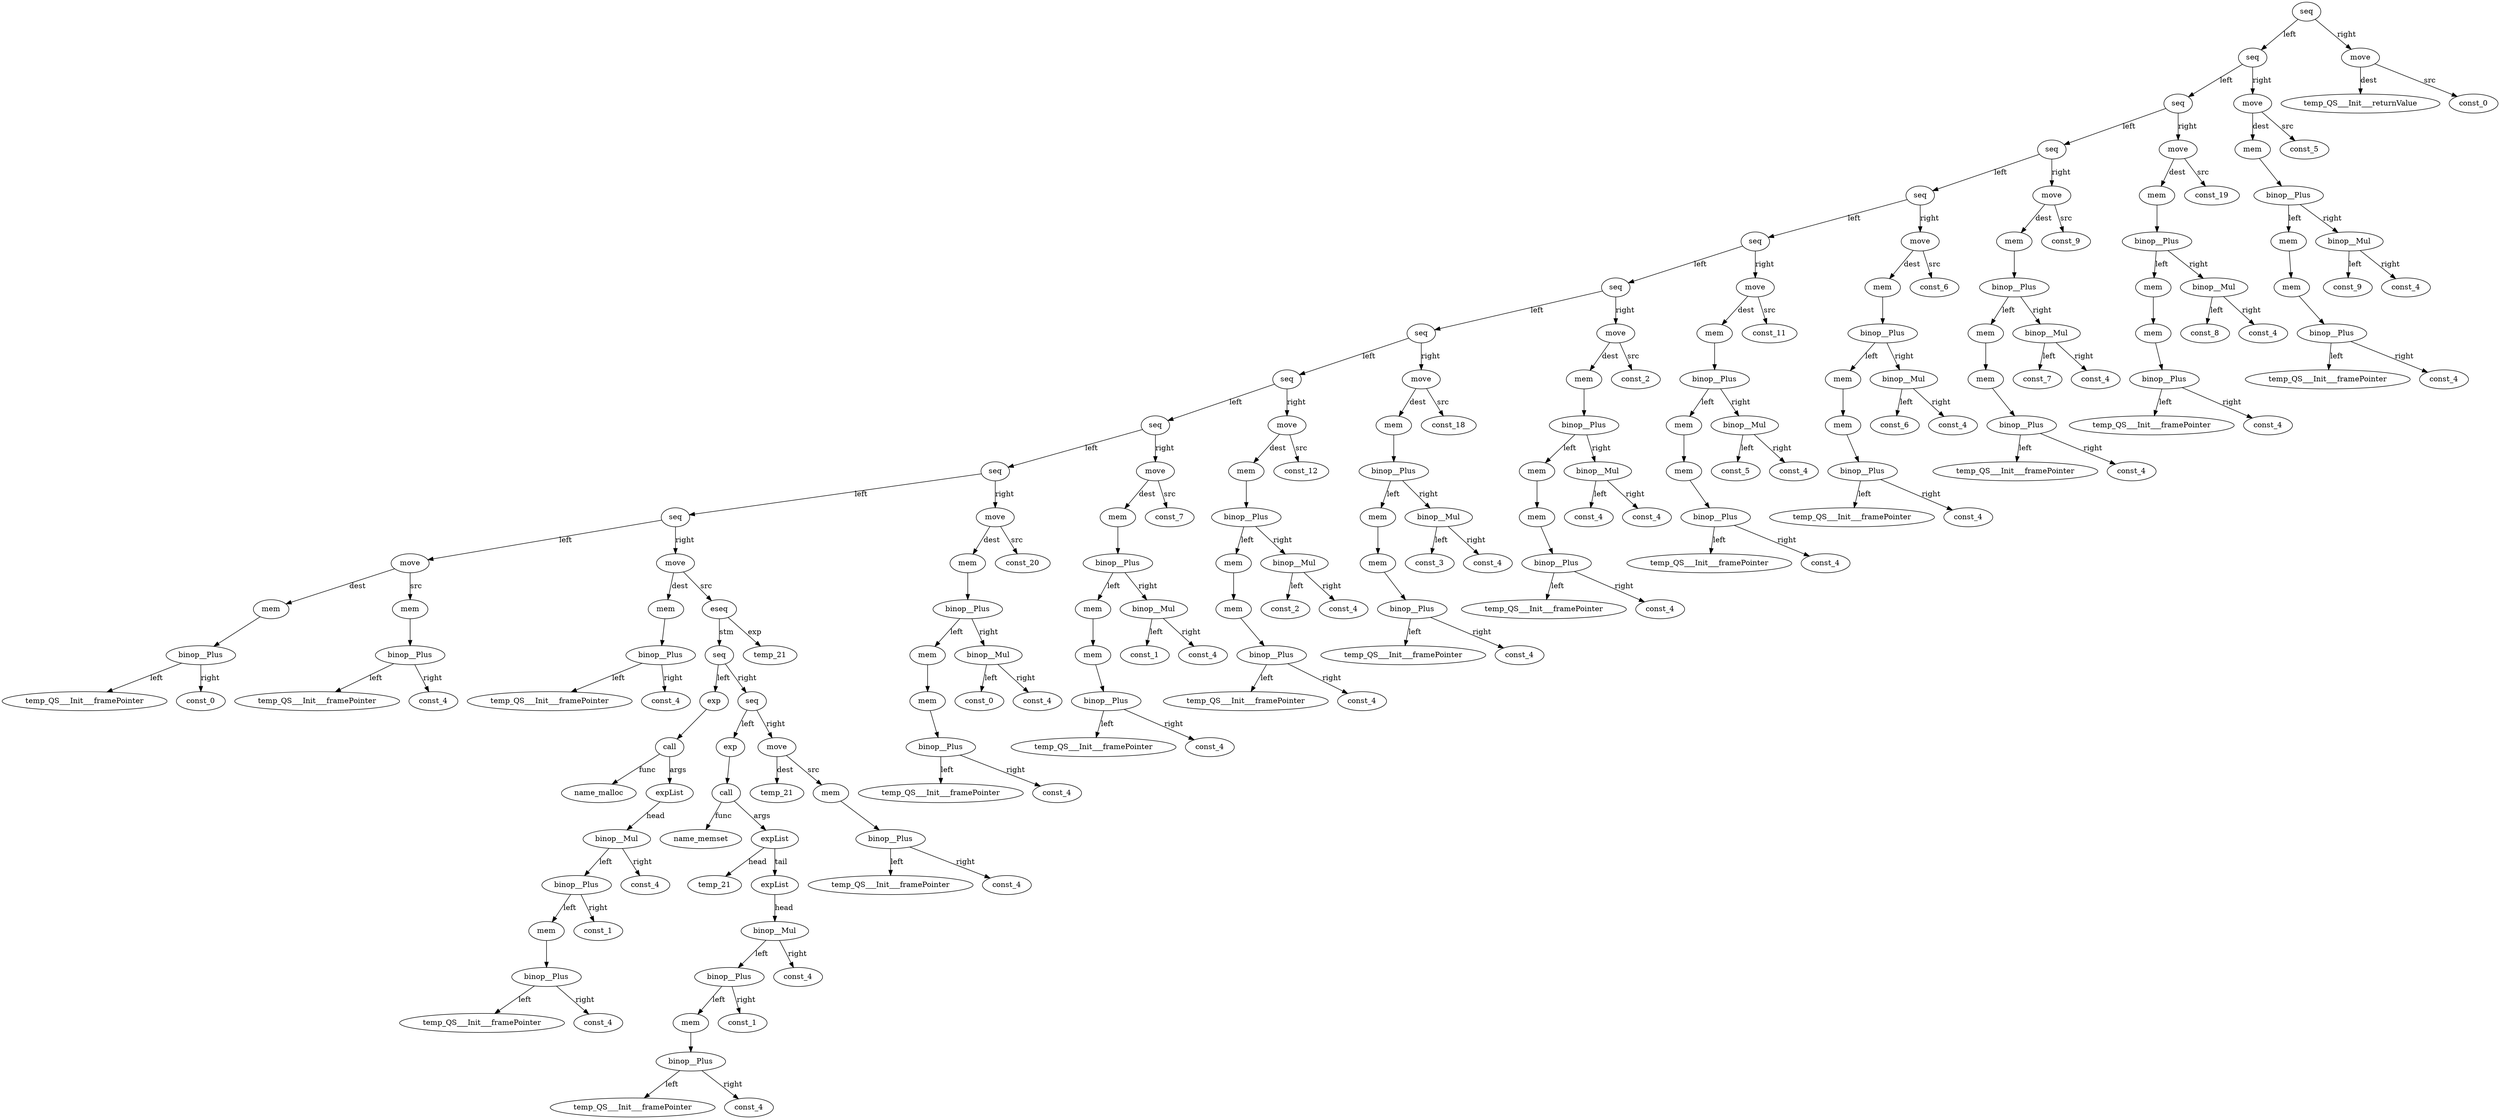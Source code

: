digraph {
temp_QS___Init___framePointer__id_0 [ label="temp_QS___Init___framePointer" ]; 
const_0__id_1 [ label="const_0" ]; 
binop__Plus__id_2 [ label="binop__Plus" ]; 
binop__Plus__id_2 -> const_0__id_1 [ label="right"] ; 
binop__Plus__id_2 -> temp_QS___Init___framePointer__id_0 [ label="left"] ; 
mem__id_3 [ label="mem" ]; 
mem__id_3 -> binop__Plus__id_2 ; 
temp_QS___Init___framePointer__id_4 [ label="temp_QS___Init___framePointer" ]; 
const_4__id_5 [ label="const_4" ]; 
binop__Plus__id_6 [ label="binop__Plus" ]; 
binop__Plus__id_6 -> const_4__id_5 [ label="right"] ; 
binop__Plus__id_6 -> temp_QS___Init___framePointer__id_4 [ label="left"] ; 
mem__id_7 [ label="mem" ]; 
mem__id_7 -> binop__Plus__id_6 ; 
move__id_8 [ label="move" ]; 
move__id_8 -> mem__id_3 [ label="dest"] ; 
move__id_8 -> mem__id_7 [ label="src"] ; 
temp_QS___Init___framePointer__id_9 [ label="temp_QS___Init___framePointer" ]; 
const_4__id_10 [ label="const_4" ]; 
binop__Plus__id_11 [ label="binop__Plus" ]; 
binop__Plus__id_11 -> const_4__id_10 [ label="right"] ; 
binop__Plus__id_11 -> temp_QS___Init___framePointer__id_9 [ label="left"] ; 
mem__id_12 [ label="mem" ]; 
mem__id_12 -> binop__Plus__id_11 ; 
name_malloc__id_13 [ label="name_malloc" ]; 
temp_QS___Init___framePointer__id_14 [ label="temp_QS___Init___framePointer" ]; 
const_4__id_15 [ label="const_4" ]; 
binop__Plus__id_16 [ label="binop__Plus" ]; 
binop__Plus__id_16 -> const_4__id_15 [ label="right"] ; 
binop__Plus__id_16 -> temp_QS___Init___framePointer__id_14 [ label="left"] ; 
mem__id_17 [ label="mem" ]; 
mem__id_17 -> binop__Plus__id_16 ; 
const_1__id_18 [ label="const_1" ]; 
binop__Plus__id_19 [ label="binop__Plus" ]; 
binop__Plus__id_19 -> const_1__id_18 [ label="right"] ; 
binop__Plus__id_19 -> mem__id_17 [ label="left"] ; 
const_4__id_20 [ label="const_4" ]; 
binop__Mul__id_21 [ label="binop__Mul" ]; 
binop__Mul__id_21 -> const_4__id_20 [ label="right"] ; 
binop__Mul__id_21 -> binop__Plus__id_19 [ label="left"] ; 
expList__id_22 [ label="expList" ]; 
expList__id_22 -> binop__Mul__id_21 [ label="head"] ; 
call__id_23 [ label="call" ]; 
call__id_23 -> name_malloc__id_13 [ label="func"] ; 
call__id_23 -> expList__id_22 [ label="args"] ; 
exp__id_24 [ label="exp" ]; 
exp__id_24 -> call__id_23 ; 
name_memset__id_25 [ label="name_memset" ]; 
temp_21__id_26 [ label="temp_21" ]; 
temp_QS___Init___framePointer__id_27 [ label="temp_QS___Init___framePointer" ]; 
const_4__id_28 [ label="const_4" ]; 
binop__Plus__id_29 [ label="binop__Plus" ]; 
binop__Plus__id_29 -> const_4__id_28 [ label="right"] ; 
binop__Plus__id_29 -> temp_QS___Init___framePointer__id_27 [ label="left"] ; 
mem__id_30 [ label="mem" ]; 
mem__id_30 -> binop__Plus__id_29 ; 
const_1__id_31 [ label="const_1" ]; 
binop__Plus__id_32 [ label="binop__Plus" ]; 
binop__Plus__id_32 -> const_1__id_31 [ label="right"] ; 
binop__Plus__id_32 -> mem__id_30 [ label="left"] ; 
const_4__id_33 [ label="const_4" ]; 
binop__Mul__id_34 [ label="binop__Mul" ]; 
binop__Mul__id_34 -> const_4__id_33 [ label="right"] ; 
binop__Mul__id_34 -> binop__Plus__id_32 [ label="left"] ; 
expList__id_35 [ label="expList" ]; 
expList__id_35 -> binop__Mul__id_34 [ label="head"] ; 
expList__id_36 [ label="expList" ]; 
expList__id_36 -> temp_21__id_26 [ label="head"] ; 
expList__id_36 -> expList__id_35 [ label="tail"] ; 
call__id_37 [ label="call" ]; 
call__id_37 -> name_memset__id_25 [ label="func"] ; 
call__id_37 -> expList__id_36 [ label="args"] ; 
exp__id_38 [ label="exp" ]; 
exp__id_38 -> call__id_37 ; 
temp_21__id_39 [ label="temp_21" ]; 
temp_QS___Init___framePointer__id_40 [ label="temp_QS___Init___framePointer" ]; 
const_4__id_41 [ label="const_4" ]; 
binop__Plus__id_42 [ label="binop__Plus" ]; 
binop__Plus__id_42 -> const_4__id_41 [ label="right"] ; 
binop__Plus__id_42 -> temp_QS___Init___framePointer__id_40 [ label="left"] ; 
mem__id_43 [ label="mem" ]; 
mem__id_43 -> binop__Plus__id_42 ; 
move__id_44 [ label="move" ]; 
move__id_44 -> temp_21__id_39 [ label="dest"] ; 
move__id_44 -> mem__id_43 [ label="src"] ; 
seq__id_45 [ label="seq" ]; 
seq__id_45 -> exp__id_38 [ label="left"] ; 
seq__id_45 -> move__id_44 [ label="right"] ; 
seq__id_46 [ label="seq" ]; 
seq__id_46 -> exp__id_24 [ label="left"] ; 
seq__id_46 -> seq__id_45 [ label="right"] ; 
temp_21__id_47 [ label="temp_21" ]; 
eseq__id_48 [ label="eseq" ]; 
eseq__id_48 -> temp_21__id_47 [ label="exp"] ; 
eseq__id_48 -> seq__id_46 [ label="stm"] ; 
move__id_49 [ label="move" ]; 
move__id_49 -> mem__id_12 [ label="dest"] ; 
move__id_49 -> eseq__id_48 [ label="src"] ; 
seq__id_50 [ label="seq" ]; 
seq__id_50 -> move__id_8 [ label="left"] ; 
seq__id_50 -> move__id_49 [ label="right"] ; 
temp_QS___Init___framePointer__id_51 [ label="temp_QS___Init___framePointer" ]; 
const_4__id_52 [ label="const_4" ]; 
binop__Plus__id_53 [ label="binop__Plus" ]; 
binop__Plus__id_53 -> const_4__id_52 [ label="right"] ; 
binop__Plus__id_53 -> temp_QS___Init___framePointer__id_51 [ label="left"] ; 
mem__id_54 [ label="mem" ]; 
mem__id_54 -> binop__Plus__id_53 ; 
mem__id_55 [ label="mem" ]; 
mem__id_55 -> mem__id_54 ; 
const_0__id_56 [ label="const_0" ]; 
const_4__id_57 [ label="const_4" ]; 
binop__Mul__id_58 [ label="binop__Mul" ]; 
binop__Mul__id_58 -> const_4__id_57 [ label="right"] ; 
binop__Mul__id_58 -> const_0__id_56 [ label="left"] ; 
binop__Plus__id_59 [ label="binop__Plus" ]; 
binop__Plus__id_59 -> binop__Mul__id_58 [ label="right"] ; 
binop__Plus__id_59 -> mem__id_55 [ label="left"] ; 
mem__id_60 [ label="mem" ]; 
mem__id_60 -> binop__Plus__id_59 ; 
const_20__id_61 [ label="const_20" ]; 
move__id_62 [ label="move" ]; 
move__id_62 -> mem__id_60 [ label="dest"] ; 
move__id_62 -> const_20__id_61 [ label="src"] ; 
seq__id_63 [ label="seq" ]; 
seq__id_63 -> seq__id_50 [ label="left"] ; 
seq__id_63 -> move__id_62 [ label="right"] ; 
temp_QS___Init___framePointer__id_64 [ label="temp_QS___Init___framePointer" ]; 
const_4__id_65 [ label="const_4" ]; 
binop__Plus__id_66 [ label="binop__Plus" ]; 
binop__Plus__id_66 -> const_4__id_65 [ label="right"] ; 
binop__Plus__id_66 -> temp_QS___Init___framePointer__id_64 [ label="left"] ; 
mem__id_67 [ label="mem" ]; 
mem__id_67 -> binop__Plus__id_66 ; 
mem__id_68 [ label="mem" ]; 
mem__id_68 -> mem__id_67 ; 
const_1__id_69 [ label="const_1" ]; 
const_4__id_70 [ label="const_4" ]; 
binop__Mul__id_71 [ label="binop__Mul" ]; 
binop__Mul__id_71 -> const_4__id_70 [ label="right"] ; 
binop__Mul__id_71 -> const_1__id_69 [ label="left"] ; 
binop__Plus__id_72 [ label="binop__Plus" ]; 
binop__Plus__id_72 -> binop__Mul__id_71 [ label="right"] ; 
binop__Plus__id_72 -> mem__id_68 [ label="left"] ; 
mem__id_73 [ label="mem" ]; 
mem__id_73 -> binop__Plus__id_72 ; 
const_7__id_74 [ label="const_7" ]; 
move__id_75 [ label="move" ]; 
move__id_75 -> mem__id_73 [ label="dest"] ; 
move__id_75 -> const_7__id_74 [ label="src"] ; 
seq__id_76 [ label="seq" ]; 
seq__id_76 -> seq__id_63 [ label="left"] ; 
seq__id_76 -> move__id_75 [ label="right"] ; 
temp_QS___Init___framePointer__id_77 [ label="temp_QS___Init___framePointer" ]; 
const_4__id_78 [ label="const_4" ]; 
binop__Plus__id_79 [ label="binop__Plus" ]; 
binop__Plus__id_79 -> const_4__id_78 [ label="right"] ; 
binop__Plus__id_79 -> temp_QS___Init___framePointer__id_77 [ label="left"] ; 
mem__id_80 [ label="mem" ]; 
mem__id_80 -> binop__Plus__id_79 ; 
mem__id_81 [ label="mem" ]; 
mem__id_81 -> mem__id_80 ; 
const_2__id_82 [ label="const_2" ]; 
const_4__id_83 [ label="const_4" ]; 
binop__Mul__id_84 [ label="binop__Mul" ]; 
binop__Mul__id_84 -> const_4__id_83 [ label="right"] ; 
binop__Mul__id_84 -> const_2__id_82 [ label="left"] ; 
binop__Plus__id_85 [ label="binop__Plus" ]; 
binop__Plus__id_85 -> binop__Mul__id_84 [ label="right"] ; 
binop__Plus__id_85 -> mem__id_81 [ label="left"] ; 
mem__id_86 [ label="mem" ]; 
mem__id_86 -> binop__Plus__id_85 ; 
const_12__id_87 [ label="const_12" ]; 
move__id_88 [ label="move" ]; 
move__id_88 -> mem__id_86 [ label="dest"] ; 
move__id_88 -> const_12__id_87 [ label="src"] ; 
seq__id_89 [ label="seq" ]; 
seq__id_89 -> seq__id_76 [ label="left"] ; 
seq__id_89 -> move__id_88 [ label="right"] ; 
temp_QS___Init___framePointer__id_90 [ label="temp_QS___Init___framePointer" ]; 
const_4__id_91 [ label="const_4" ]; 
binop__Plus__id_92 [ label="binop__Plus" ]; 
binop__Plus__id_92 -> const_4__id_91 [ label="right"] ; 
binop__Plus__id_92 -> temp_QS___Init___framePointer__id_90 [ label="left"] ; 
mem__id_93 [ label="mem" ]; 
mem__id_93 -> binop__Plus__id_92 ; 
mem__id_94 [ label="mem" ]; 
mem__id_94 -> mem__id_93 ; 
const_3__id_95 [ label="const_3" ]; 
const_4__id_96 [ label="const_4" ]; 
binop__Mul__id_97 [ label="binop__Mul" ]; 
binop__Mul__id_97 -> const_4__id_96 [ label="right"] ; 
binop__Mul__id_97 -> const_3__id_95 [ label="left"] ; 
binop__Plus__id_98 [ label="binop__Plus" ]; 
binop__Plus__id_98 -> binop__Mul__id_97 [ label="right"] ; 
binop__Plus__id_98 -> mem__id_94 [ label="left"] ; 
mem__id_99 [ label="mem" ]; 
mem__id_99 -> binop__Plus__id_98 ; 
const_18__id_100 [ label="const_18" ]; 
move__id_101 [ label="move" ]; 
move__id_101 -> mem__id_99 [ label="dest"] ; 
move__id_101 -> const_18__id_100 [ label="src"] ; 
seq__id_102 [ label="seq" ]; 
seq__id_102 -> seq__id_89 [ label="left"] ; 
seq__id_102 -> move__id_101 [ label="right"] ; 
temp_QS___Init___framePointer__id_103 [ label="temp_QS___Init___framePointer" ]; 
const_4__id_104 [ label="const_4" ]; 
binop__Plus__id_105 [ label="binop__Plus" ]; 
binop__Plus__id_105 -> const_4__id_104 [ label="right"] ; 
binop__Plus__id_105 -> temp_QS___Init___framePointer__id_103 [ label="left"] ; 
mem__id_106 [ label="mem" ]; 
mem__id_106 -> binop__Plus__id_105 ; 
mem__id_107 [ label="mem" ]; 
mem__id_107 -> mem__id_106 ; 
const_4__id_108 [ label="const_4" ]; 
const_4__id_109 [ label="const_4" ]; 
binop__Mul__id_110 [ label="binop__Mul" ]; 
binop__Mul__id_110 -> const_4__id_109 [ label="right"] ; 
binop__Mul__id_110 -> const_4__id_108 [ label="left"] ; 
binop__Plus__id_111 [ label="binop__Plus" ]; 
binop__Plus__id_111 -> binop__Mul__id_110 [ label="right"] ; 
binop__Plus__id_111 -> mem__id_107 [ label="left"] ; 
mem__id_112 [ label="mem" ]; 
mem__id_112 -> binop__Plus__id_111 ; 
const_2__id_113 [ label="const_2" ]; 
move__id_114 [ label="move" ]; 
move__id_114 -> mem__id_112 [ label="dest"] ; 
move__id_114 -> const_2__id_113 [ label="src"] ; 
seq__id_115 [ label="seq" ]; 
seq__id_115 -> seq__id_102 [ label="left"] ; 
seq__id_115 -> move__id_114 [ label="right"] ; 
temp_QS___Init___framePointer__id_116 [ label="temp_QS___Init___framePointer" ]; 
const_4__id_117 [ label="const_4" ]; 
binop__Plus__id_118 [ label="binop__Plus" ]; 
binop__Plus__id_118 -> const_4__id_117 [ label="right"] ; 
binop__Plus__id_118 -> temp_QS___Init___framePointer__id_116 [ label="left"] ; 
mem__id_119 [ label="mem" ]; 
mem__id_119 -> binop__Plus__id_118 ; 
mem__id_120 [ label="mem" ]; 
mem__id_120 -> mem__id_119 ; 
const_5__id_121 [ label="const_5" ]; 
const_4__id_122 [ label="const_4" ]; 
binop__Mul__id_123 [ label="binop__Mul" ]; 
binop__Mul__id_123 -> const_4__id_122 [ label="right"] ; 
binop__Mul__id_123 -> const_5__id_121 [ label="left"] ; 
binop__Plus__id_124 [ label="binop__Plus" ]; 
binop__Plus__id_124 -> binop__Mul__id_123 [ label="right"] ; 
binop__Plus__id_124 -> mem__id_120 [ label="left"] ; 
mem__id_125 [ label="mem" ]; 
mem__id_125 -> binop__Plus__id_124 ; 
const_11__id_126 [ label="const_11" ]; 
move__id_127 [ label="move" ]; 
move__id_127 -> mem__id_125 [ label="dest"] ; 
move__id_127 -> const_11__id_126 [ label="src"] ; 
seq__id_128 [ label="seq" ]; 
seq__id_128 -> seq__id_115 [ label="left"] ; 
seq__id_128 -> move__id_127 [ label="right"] ; 
temp_QS___Init___framePointer__id_129 [ label="temp_QS___Init___framePointer" ]; 
const_4__id_130 [ label="const_4" ]; 
binop__Plus__id_131 [ label="binop__Plus" ]; 
binop__Plus__id_131 -> const_4__id_130 [ label="right"] ; 
binop__Plus__id_131 -> temp_QS___Init___framePointer__id_129 [ label="left"] ; 
mem__id_132 [ label="mem" ]; 
mem__id_132 -> binop__Plus__id_131 ; 
mem__id_133 [ label="mem" ]; 
mem__id_133 -> mem__id_132 ; 
const_6__id_134 [ label="const_6" ]; 
const_4__id_135 [ label="const_4" ]; 
binop__Mul__id_136 [ label="binop__Mul" ]; 
binop__Mul__id_136 -> const_4__id_135 [ label="right"] ; 
binop__Mul__id_136 -> const_6__id_134 [ label="left"] ; 
binop__Plus__id_137 [ label="binop__Plus" ]; 
binop__Plus__id_137 -> binop__Mul__id_136 [ label="right"] ; 
binop__Plus__id_137 -> mem__id_133 [ label="left"] ; 
mem__id_138 [ label="mem" ]; 
mem__id_138 -> binop__Plus__id_137 ; 
const_6__id_139 [ label="const_6" ]; 
move__id_140 [ label="move" ]; 
move__id_140 -> mem__id_138 [ label="dest"] ; 
move__id_140 -> const_6__id_139 [ label="src"] ; 
seq__id_141 [ label="seq" ]; 
seq__id_141 -> seq__id_128 [ label="left"] ; 
seq__id_141 -> move__id_140 [ label="right"] ; 
temp_QS___Init___framePointer__id_142 [ label="temp_QS___Init___framePointer" ]; 
const_4__id_143 [ label="const_4" ]; 
binop__Plus__id_144 [ label="binop__Plus" ]; 
binop__Plus__id_144 -> const_4__id_143 [ label="right"] ; 
binop__Plus__id_144 -> temp_QS___Init___framePointer__id_142 [ label="left"] ; 
mem__id_145 [ label="mem" ]; 
mem__id_145 -> binop__Plus__id_144 ; 
mem__id_146 [ label="mem" ]; 
mem__id_146 -> mem__id_145 ; 
const_7__id_147 [ label="const_7" ]; 
const_4__id_148 [ label="const_4" ]; 
binop__Mul__id_149 [ label="binop__Mul" ]; 
binop__Mul__id_149 -> const_4__id_148 [ label="right"] ; 
binop__Mul__id_149 -> const_7__id_147 [ label="left"] ; 
binop__Plus__id_150 [ label="binop__Plus" ]; 
binop__Plus__id_150 -> binop__Mul__id_149 [ label="right"] ; 
binop__Plus__id_150 -> mem__id_146 [ label="left"] ; 
mem__id_151 [ label="mem" ]; 
mem__id_151 -> binop__Plus__id_150 ; 
const_9__id_152 [ label="const_9" ]; 
move__id_153 [ label="move" ]; 
move__id_153 -> mem__id_151 [ label="dest"] ; 
move__id_153 -> const_9__id_152 [ label="src"] ; 
seq__id_154 [ label="seq" ]; 
seq__id_154 -> seq__id_141 [ label="left"] ; 
seq__id_154 -> move__id_153 [ label="right"] ; 
temp_QS___Init___framePointer__id_155 [ label="temp_QS___Init___framePointer" ]; 
const_4__id_156 [ label="const_4" ]; 
binop__Plus__id_157 [ label="binop__Plus" ]; 
binop__Plus__id_157 -> const_4__id_156 [ label="right"] ; 
binop__Plus__id_157 -> temp_QS___Init___framePointer__id_155 [ label="left"] ; 
mem__id_158 [ label="mem" ]; 
mem__id_158 -> binop__Plus__id_157 ; 
mem__id_159 [ label="mem" ]; 
mem__id_159 -> mem__id_158 ; 
const_8__id_160 [ label="const_8" ]; 
const_4__id_161 [ label="const_4" ]; 
binop__Mul__id_162 [ label="binop__Mul" ]; 
binop__Mul__id_162 -> const_4__id_161 [ label="right"] ; 
binop__Mul__id_162 -> const_8__id_160 [ label="left"] ; 
binop__Plus__id_163 [ label="binop__Plus" ]; 
binop__Plus__id_163 -> binop__Mul__id_162 [ label="right"] ; 
binop__Plus__id_163 -> mem__id_159 [ label="left"] ; 
mem__id_164 [ label="mem" ]; 
mem__id_164 -> binop__Plus__id_163 ; 
const_19__id_165 [ label="const_19" ]; 
move__id_166 [ label="move" ]; 
move__id_166 -> mem__id_164 [ label="dest"] ; 
move__id_166 -> const_19__id_165 [ label="src"] ; 
seq__id_167 [ label="seq" ]; 
seq__id_167 -> seq__id_154 [ label="left"] ; 
seq__id_167 -> move__id_166 [ label="right"] ; 
temp_QS___Init___framePointer__id_168 [ label="temp_QS___Init___framePointer" ]; 
const_4__id_169 [ label="const_4" ]; 
binop__Plus__id_170 [ label="binop__Plus" ]; 
binop__Plus__id_170 -> const_4__id_169 [ label="right"] ; 
binop__Plus__id_170 -> temp_QS___Init___framePointer__id_168 [ label="left"] ; 
mem__id_171 [ label="mem" ]; 
mem__id_171 -> binop__Plus__id_170 ; 
mem__id_172 [ label="mem" ]; 
mem__id_172 -> mem__id_171 ; 
const_9__id_173 [ label="const_9" ]; 
const_4__id_174 [ label="const_4" ]; 
binop__Mul__id_175 [ label="binop__Mul" ]; 
binop__Mul__id_175 -> const_4__id_174 [ label="right"] ; 
binop__Mul__id_175 -> const_9__id_173 [ label="left"] ; 
binop__Plus__id_176 [ label="binop__Plus" ]; 
binop__Plus__id_176 -> binop__Mul__id_175 [ label="right"] ; 
binop__Plus__id_176 -> mem__id_172 [ label="left"] ; 
mem__id_177 [ label="mem" ]; 
mem__id_177 -> binop__Plus__id_176 ; 
const_5__id_178 [ label="const_5" ]; 
move__id_179 [ label="move" ]; 
move__id_179 -> mem__id_177 [ label="dest"] ; 
move__id_179 -> const_5__id_178 [ label="src"] ; 
seq__id_180 [ label="seq" ]; 
seq__id_180 -> seq__id_167 [ label="left"] ; 
seq__id_180 -> move__id_179 [ label="right"] ; 
temp_QS___Init___returnValue__id_181 [ label="temp_QS___Init___returnValue" ]; 
const_0__id_182 [ label="const_0" ]; 
move__id_183 [ label="move" ]; 
move__id_183 -> temp_QS___Init___returnValue__id_181 [ label="dest"] ; 
move__id_183 -> const_0__id_182 [ label="src"] ; 
seq__id_184 [ label="seq" ]; 
seq__id_184 -> seq__id_180 [ label="left"] ; 
seq__id_184 -> move__id_183 [ label="right"] ; 

}